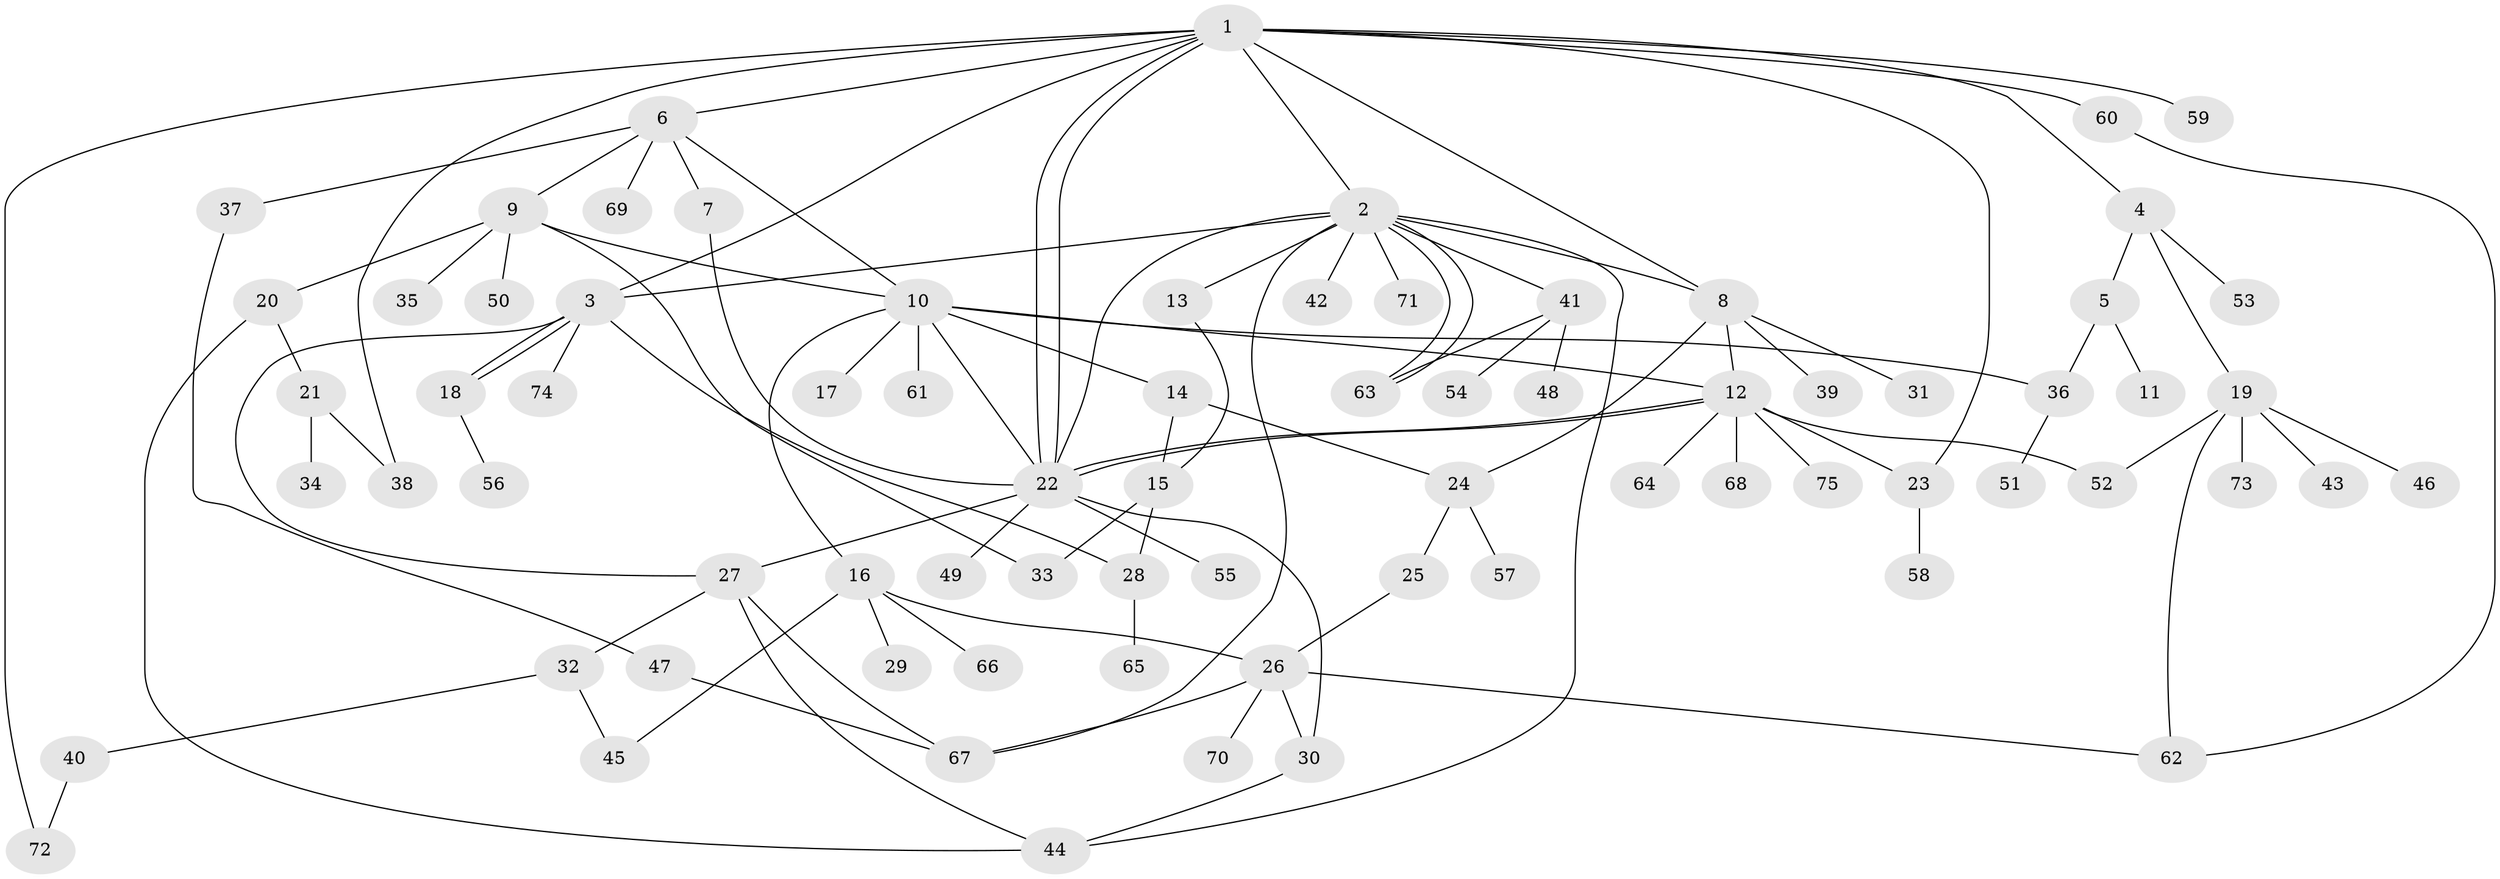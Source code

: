 // Generated by graph-tools (version 1.1) at 2025/11/02/27/25 16:11:11]
// undirected, 75 vertices, 108 edges
graph export_dot {
graph [start="1"]
  node [color=gray90,style=filled];
  1;
  2;
  3;
  4;
  5;
  6;
  7;
  8;
  9;
  10;
  11;
  12;
  13;
  14;
  15;
  16;
  17;
  18;
  19;
  20;
  21;
  22;
  23;
  24;
  25;
  26;
  27;
  28;
  29;
  30;
  31;
  32;
  33;
  34;
  35;
  36;
  37;
  38;
  39;
  40;
  41;
  42;
  43;
  44;
  45;
  46;
  47;
  48;
  49;
  50;
  51;
  52;
  53;
  54;
  55;
  56;
  57;
  58;
  59;
  60;
  61;
  62;
  63;
  64;
  65;
  66;
  67;
  68;
  69;
  70;
  71;
  72;
  73;
  74;
  75;
  1 -- 2;
  1 -- 3;
  1 -- 4;
  1 -- 6;
  1 -- 8;
  1 -- 22;
  1 -- 22;
  1 -- 23;
  1 -- 38;
  1 -- 59;
  1 -- 60;
  1 -- 72;
  2 -- 3;
  2 -- 8;
  2 -- 13;
  2 -- 22;
  2 -- 41;
  2 -- 42;
  2 -- 44;
  2 -- 63;
  2 -- 63;
  2 -- 67;
  2 -- 71;
  3 -- 18;
  3 -- 18;
  3 -- 27;
  3 -- 28;
  3 -- 74;
  4 -- 5;
  4 -- 19;
  4 -- 53;
  5 -- 11;
  5 -- 36;
  6 -- 7;
  6 -- 9;
  6 -- 10;
  6 -- 37;
  6 -- 69;
  7 -- 22;
  8 -- 12;
  8 -- 24;
  8 -- 31;
  8 -- 39;
  9 -- 10;
  9 -- 20;
  9 -- 33;
  9 -- 35;
  9 -- 50;
  10 -- 12;
  10 -- 14;
  10 -- 16;
  10 -- 17;
  10 -- 22;
  10 -- 36;
  10 -- 61;
  12 -- 22;
  12 -- 22;
  12 -- 23;
  12 -- 52;
  12 -- 64;
  12 -- 68;
  12 -- 75;
  13 -- 15;
  14 -- 15;
  14 -- 24;
  15 -- 28;
  15 -- 33;
  16 -- 26;
  16 -- 29;
  16 -- 45;
  16 -- 66;
  18 -- 56;
  19 -- 43;
  19 -- 46;
  19 -- 52;
  19 -- 62;
  19 -- 73;
  20 -- 21;
  20 -- 44;
  21 -- 34;
  21 -- 38;
  22 -- 27;
  22 -- 30;
  22 -- 49;
  22 -- 55;
  23 -- 58;
  24 -- 25;
  24 -- 57;
  25 -- 26;
  26 -- 30;
  26 -- 62;
  26 -- 67;
  26 -- 70;
  27 -- 32;
  27 -- 44;
  27 -- 67;
  28 -- 65;
  30 -- 44;
  32 -- 40;
  32 -- 45;
  36 -- 51;
  37 -- 47;
  40 -- 72;
  41 -- 48;
  41 -- 54;
  41 -- 63;
  47 -- 67;
  60 -- 62;
}
